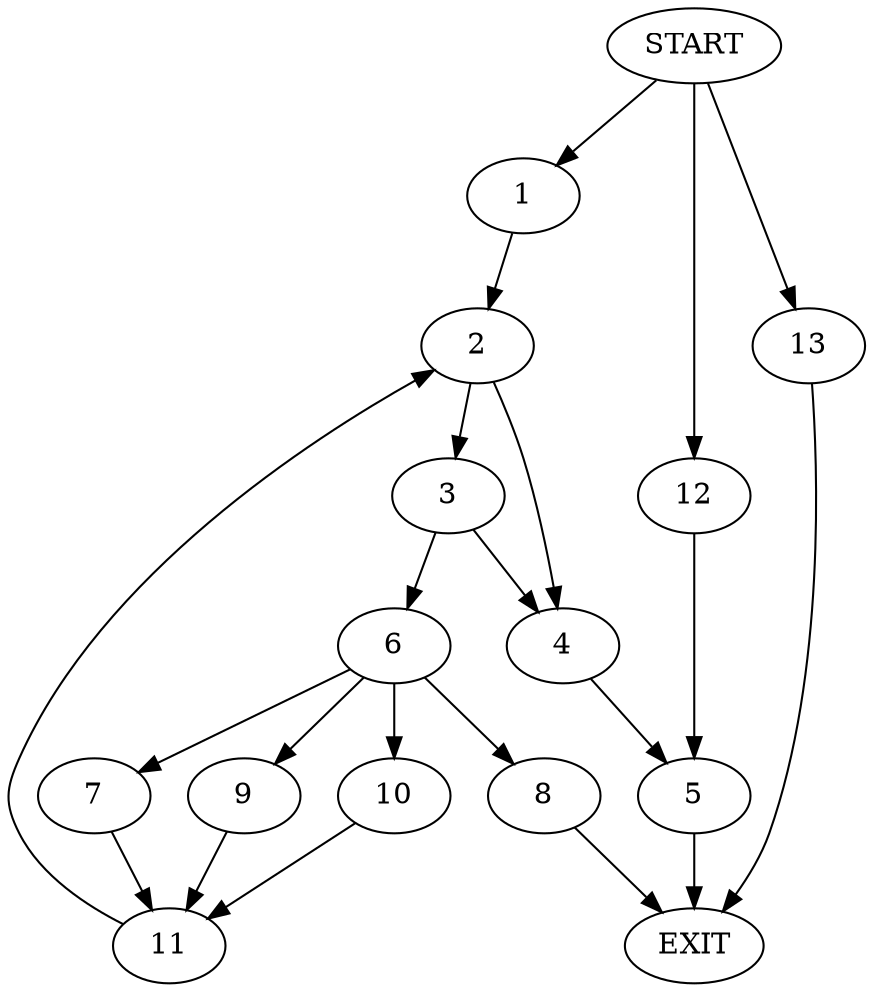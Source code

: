 digraph {
0 [label="START"];
1;
2;
3;
4;
5;
6;
7;
8;
9;
10;
11;
12;
13;
14 [label="EXIT"];
0 -> 1;
1 -> 2;
2 -> 3;
2 -> 4;
4 -> 5;
3 -> 4;
3 -> 6;
6 -> 7;
6 -> 8;
6 -> 9;
6 -> 10;
8 -> 14;
9 -> 11;
7 -> 11;
10 -> 11;
11 -> 2;
5 -> 14;
0 -> 12;
12 -> 5;
0 -> 13;
13 -> 14;
}